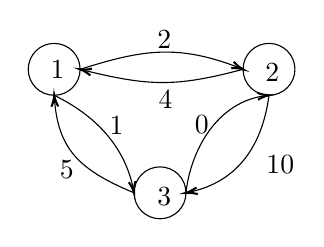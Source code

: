 \begin{tikzpicture}[x=0.75pt,y=0.75pt,yscale=-0.5,xscale=0.5]
%uncomment if require: \path (0,318); %set diagram left start at 0, and has height of 318

%Shape: Circle [id:dp8552406885330566] 
\draw   (100,155) .. controls (100,141.19) and (111.19,130) .. (125,130) .. controls (138.81,130) and (150,141.19) .. (150,155) .. controls (150,168.81) and (138.81,180) .. (125,180) .. controls (111.19,180) and (100,168.81) .. (100,155) -- cycle ;
%Shape: Circle [id:dp09770625656490761] 
\draw   (307,155) .. controls (307,141.19) and (318.19,130) .. (332,130) .. controls (345.81,130) and (357,141.19) .. (357,155) .. controls (357,168.81) and (345.81,180) .. (332,180) .. controls (318.19,180) and (307,168.81) .. (307,155) -- cycle ;
%Shape: Circle [id:dp20108922600222412] 
\draw   (202,274) .. controls (202,260.19) and (213.19,249) .. (227,249) .. controls (240.81,249) and (252,260.19) .. (252,274) .. controls (252,287.81) and (240.81,299) .. (227,299) .. controls (213.19,299) and (202,287.81) .. (202,274) -- cycle ;
%Curve Lines [id:da03416611292826599] 
\draw    (150,155) .. controls (208.71,136.56) and (243.65,129.54) .. (306.06,154.62) ;
\draw [shift={(307,155)}, rotate = 202.06] [color={rgb, 255:red, 0; green, 0; blue, 0 }  ][line width=0.75]    (10.93,-3.29) .. controls (6.95,-1.4) and (3.31,-0.3) .. (0,0) .. controls (3.31,0.3) and (6.95,1.4) .. (10.93,3.29)   ;
%Curve Lines [id:da09658173369640033] 
\draw    (307,155) .. controls (241.33,172.38) and (216.25,171.48) .. (150.99,155.25) ;
\draw [shift={(150,155)}, rotate = 14.01] [color={rgb, 255:red, 0; green, 0; blue, 0 }  ][line width=0.75]    (10.93,-3.29) .. controls (6.95,-1.4) and (3.31,-0.3) .. (0,0) .. controls (3.31,0.3) and (6.95,1.4) .. (10.93,3.29)   ;
%Curve Lines [id:da3395837262637085] 
\draw    (332,180) .. controls (326.06,225.01) and (304.44,263.69) .. (253.55,273.71) ;
\draw [shift={(252,274)}, rotate = 349.61] [color={rgb, 255:red, 0; green, 0; blue, 0 }  ][line width=0.75]    (10.93,-3.29) .. controls (6.95,-1.4) and (3.31,-0.3) .. (0,0) .. controls (3.31,0.3) and (6.95,1.4) .. (10.93,3.29)   ;
%Curve Lines [id:da5148363316884303] 
\draw    (252,274) .. controls (255.96,235.85) and (280.5,185.49) .. (330.48,180.15) ;
\draw [shift={(332,180)}, rotate = 174.99] [color={rgb, 255:red, 0; green, 0; blue, 0 }  ][line width=0.75]    (10.93,-3.29) .. controls (6.95,-1.4) and (3.31,-0.3) .. (0,0) .. controls (3.31,0.3) and (6.95,1.4) .. (10.93,3.29)   ;
%Curve Lines [id:da9847848128429115] 
\draw    (202,274) .. controls (148.54,251.69) and (128.4,231.87) .. (125.1,181.53) ;
\draw [shift={(125,180)}, rotate = 86.66] [color={rgb, 255:red, 0; green, 0; blue, 0 }  ][line width=0.75]    (10.93,-3.29) .. controls (6.95,-1.4) and (3.31,-0.3) .. (0,0) .. controls (3.31,0.3) and (6.95,1.4) .. (10.93,3.29)   ;
%Curve Lines [id:da7368989634069993] 
\draw    (125,180) .. controls (168.34,201.15) and (194.22,232.51) .. (201.67,272.18) ;
\draw [shift={(202,274)}, rotate = 260.2] [color={rgb, 255:red, 0; green, 0; blue, 0 }  ][line width=0.75]    (10.93,-3.29) .. controls (6.95,-1.4) and (3.31,-0.3) .. (0,0) .. controls (3.31,0.3) and (6.95,1.4) .. (10.93,3.29)   ;

% Text Node
\draw (119,144.4) node [anchor=north west][inner sep=0.75pt]    {$1$};
% Text Node
\draw (326,147.4) node [anchor=north west][inner sep=0.75pt]    {$2$};
% Text Node
\draw (222,266.4) node [anchor=north west][inner sep=0.75pt]    {$3$};
% Text Node
\draw (222,115.4) node [anchor=north west][inner sep=0.75pt]    {$2$};
% Text Node
\draw (223,173.4) node [anchor=north west][inner sep=0.75pt]    {$4$};
% Text Node
\draw (327,235.4) node [anchor=north west][inner sep=0.75pt]    {$10$};
% Text Node
\draw (258,197.4) node [anchor=north west][inner sep=0.75pt]    {$0$};
% Text Node
\draw (128,240.4) node [anchor=north west][inner sep=0.75pt]    {$5$};
% Text Node
\draw (176,198.4) node [anchor=north west][inner sep=0.75pt]    {$1$};
\end{tikzpicture}